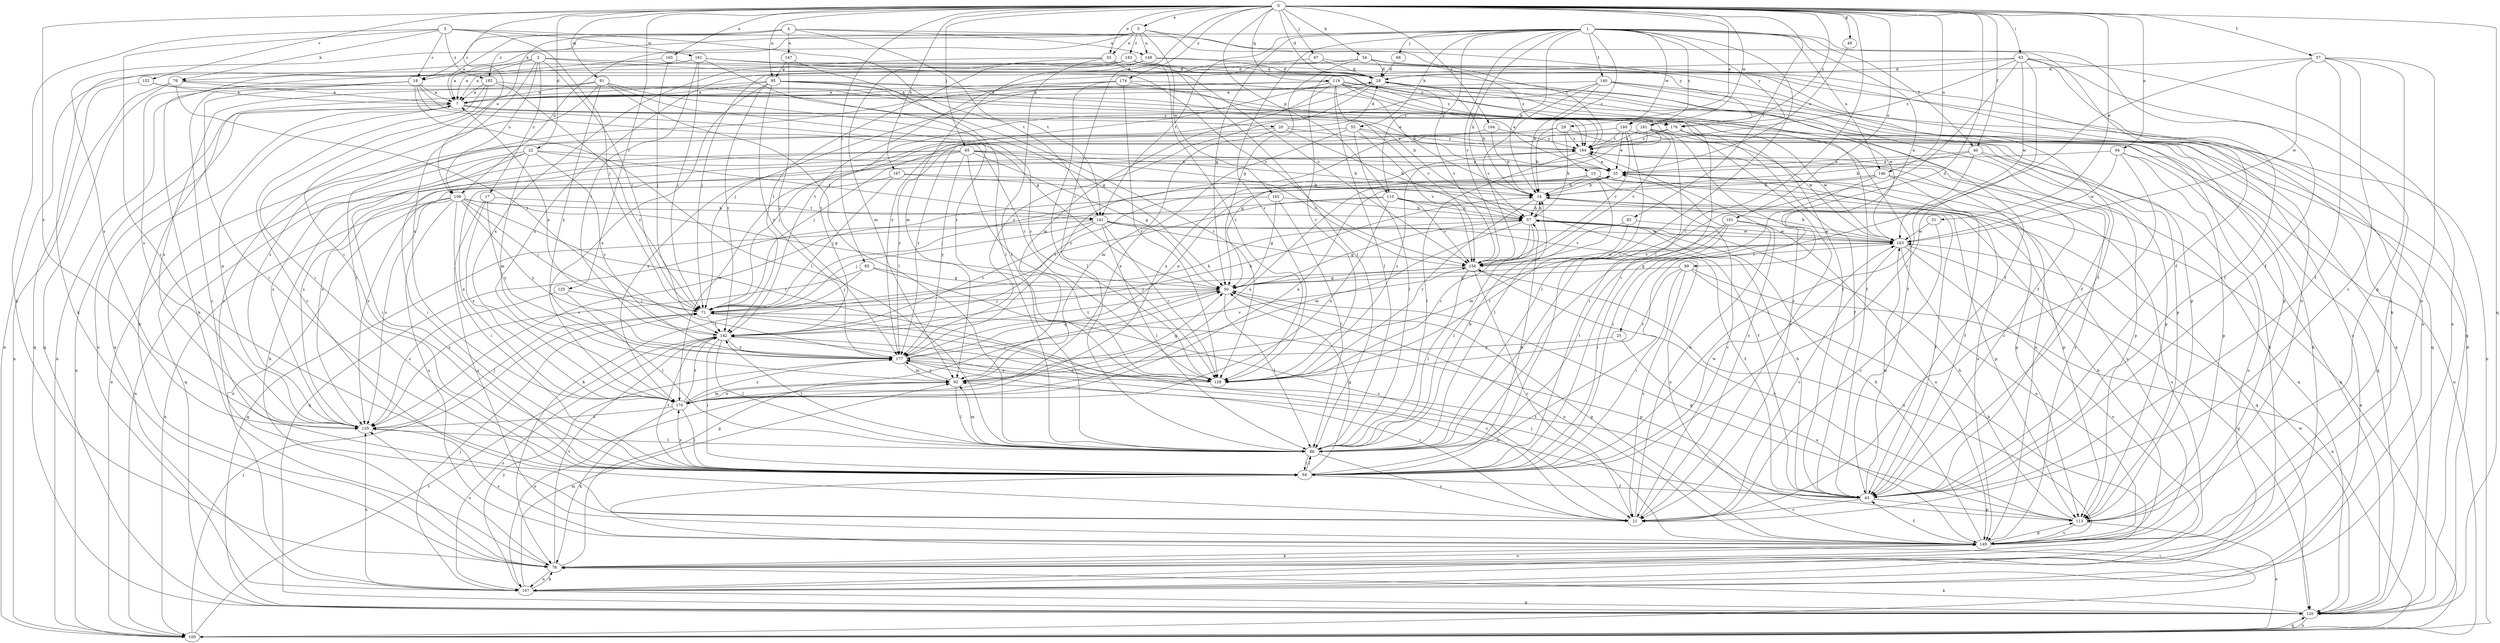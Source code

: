 strict digraph  {
0;
1;
2;
3;
4;
5;
7;
14;
15;
17;
18;
20;
21;
22;
25;
28;
29;
31;
33;
35;
37;
40;
43;
49;
50;
54;
55;
57;
63;
64;
65;
67;
68;
71;
76;
78;
82;
85;
86;
91;
92;
94;
95;
99;
100;
101;
106;
107;
110;
113;
119;
120;
125;
128;
135;
140;
141;
142;
146;
147;
148;
149;
152;
156;
160;
161;
162;
163;
164;
165;
167;
170;
174;
176;
177;
181;
182;
183;
184;
0 -> 5  [label=a];
0 -> 22  [label=d];
0 -> 25  [label=d];
0 -> 28  [label=d];
0 -> 29  [label=e];
0 -> 31  [label=e];
0 -> 33  [label=e];
0 -> 37  [label=f];
0 -> 40  [label=f];
0 -> 49  [label=g];
0 -> 54  [label=h];
0 -> 63  [label=i];
0 -> 65  [label=j];
0 -> 67  [label=j];
0 -> 82  [label=l];
0 -> 85  [label=l];
0 -> 86  [label=l];
0 -> 91  [label=m];
0 -> 94  [label=n];
0 -> 95  [label=n];
0 -> 101  [label=o];
0 -> 106  [label=o];
0 -> 110  [label=p];
0 -> 119  [label=q];
0 -> 120  [label=q];
0 -> 125  [label=r];
0 -> 128  [label=r];
0 -> 135  [label=s];
0 -> 146  [label=u];
0 -> 152  [label=v];
0 -> 160  [label=w];
0 -> 164  [label=x];
0 -> 165  [label=x];
0 -> 167  [label=x];
0 -> 174  [label=y];
0 -> 181  [label=z];
1 -> 14  [label=b];
1 -> 15  [label=c];
1 -> 40  [label=f];
1 -> 43  [label=f];
1 -> 50  [label=g];
1 -> 55  [label=h];
1 -> 57  [label=h];
1 -> 64  [label=i];
1 -> 68  [label=j];
1 -> 76  [label=k];
1 -> 99  [label=n];
1 -> 110  [label=p];
1 -> 128  [label=r];
1 -> 140  [label=t];
1 -> 141  [label=t];
1 -> 146  [label=u];
1 -> 156  [label=v];
1 -> 160  [label=w];
1 -> 176  [label=y];
1 -> 181  [label=z];
2 -> 7  [label=a];
2 -> 17  [label=c];
2 -> 18  [label=c];
2 -> 71  [label=j];
2 -> 106  [label=o];
2 -> 156  [label=v];
2 -> 170  [label=x];
2 -> 176  [label=y];
3 -> 18  [label=c];
3 -> 64  [label=i];
3 -> 71  [label=j];
3 -> 76  [label=k];
3 -> 78  [label=k];
3 -> 141  [label=t];
3 -> 161  [label=w];
3 -> 182  [label=z];
4 -> 7  [label=a];
4 -> 18  [label=c];
4 -> 43  [label=f];
4 -> 64  [label=i];
4 -> 141  [label=t];
4 -> 147  [label=u];
4 -> 148  [label=u];
5 -> 33  [label=e];
5 -> 106  [label=o];
5 -> 135  [label=s];
5 -> 148  [label=u];
5 -> 162  [label=w];
5 -> 176  [label=y];
5 -> 182  [label=z];
5 -> 183  [label=z];
5 -> 184  [label=z];
7 -> 20  [label=c];
7 -> 28  [label=d];
7 -> 100  [label=n];
7 -> 107  [label=o];
7 -> 113  [label=p];
7 -> 176  [label=y];
14 -> 57  [label=h];
14 -> 120  [label=q];
14 -> 128  [label=r];
15 -> 14  [label=b];
15 -> 21  [label=c];
15 -> 86  [label=l];
15 -> 113  [label=p];
15 -> 135  [label=s];
15 -> 149  [label=u];
15 -> 170  [label=x];
17 -> 141  [label=t];
17 -> 149  [label=u];
17 -> 170  [label=x];
17 -> 177  [label=y];
18 -> 7  [label=a];
18 -> 21  [label=c];
18 -> 50  [label=g];
18 -> 64  [label=i];
18 -> 86  [label=l];
18 -> 100  [label=n];
18 -> 128  [label=r];
20 -> 28  [label=d];
20 -> 57  [label=h];
20 -> 92  [label=m];
20 -> 100  [label=n];
20 -> 184  [label=z];
21 -> 35  [label=e];
21 -> 184  [label=z];
22 -> 35  [label=e];
22 -> 64  [label=i];
22 -> 92  [label=m];
22 -> 120  [label=q];
22 -> 135  [label=s];
22 -> 141  [label=t];
22 -> 177  [label=y];
25 -> 149  [label=u];
25 -> 177  [label=y];
28 -> 7  [label=a];
28 -> 14  [label=b];
28 -> 43  [label=f];
28 -> 64  [label=i];
28 -> 142  [label=t];
28 -> 156  [label=v];
28 -> 163  [label=w];
28 -> 177  [label=y];
29 -> 14  [label=b];
29 -> 57  [label=h];
29 -> 120  [label=q];
29 -> 177  [label=y];
29 -> 184  [label=z];
31 -> 21  [label=c];
31 -> 163  [label=w];
33 -> 28  [label=d];
33 -> 86  [label=l];
33 -> 92  [label=m];
33 -> 156  [label=v];
33 -> 170  [label=x];
35 -> 14  [label=b];
35 -> 71  [label=j];
35 -> 113  [label=p];
35 -> 149  [label=u];
37 -> 21  [label=c];
37 -> 28  [label=d];
37 -> 43  [label=f];
37 -> 86  [label=l];
37 -> 113  [label=p];
37 -> 149  [label=u];
37 -> 163  [label=w];
40 -> 14  [label=b];
40 -> 35  [label=e];
40 -> 64  [label=i];
40 -> 107  [label=o];
40 -> 113  [label=p];
43 -> 21  [label=c];
43 -> 57  [label=h];
43 -> 92  [label=m];
43 -> 113  [label=p];
43 -> 142  [label=t];
43 -> 163  [label=w];
49 -> 35  [label=e];
50 -> 71  [label=j];
50 -> 86  [label=l];
50 -> 142  [label=t];
50 -> 149  [label=u];
54 -> 28  [label=d];
54 -> 50  [label=g];
54 -> 78  [label=k];
54 -> 107  [label=o];
54 -> 135  [label=s];
54 -> 142  [label=t];
54 -> 184  [label=z];
55 -> 86  [label=l];
55 -> 113  [label=p];
55 -> 156  [label=v];
55 -> 170  [label=x];
55 -> 177  [label=y];
55 -> 184  [label=z];
57 -> 14  [label=b];
57 -> 50  [label=g];
57 -> 86  [label=l];
57 -> 92  [label=m];
57 -> 128  [label=r];
57 -> 163  [label=w];
63 -> 28  [label=d];
63 -> 43  [label=f];
63 -> 64  [label=i];
63 -> 86  [label=l];
63 -> 107  [label=o];
63 -> 128  [label=r];
63 -> 149  [label=u];
63 -> 163  [label=w];
63 -> 184  [label=z];
64 -> 43  [label=f];
64 -> 50  [label=g];
64 -> 57  [label=h];
64 -> 86  [label=l];
64 -> 142  [label=t];
64 -> 163  [label=w];
64 -> 170  [label=x];
65 -> 14  [label=b];
65 -> 35  [label=e];
65 -> 50  [label=g];
65 -> 64  [label=i];
65 -> 78  [label=k];
65 -> 128  [label=r];
65 -> 135  [label=s];
65 -> 156  [label=v];
65 -> 170  [label=x];
65 -> 177  [label=y];
67 -> 28  [label=d];
67 -> 71  [label=j];
67 -> 149  [label=u];
68 -> 28  [label=d];
71 -> 57  [label=h];
71 -> 113  [label=p];
71 -> 128  [label=r];
71 -> 142  [label=t];
76 -> 7  [label=a];
76 -> 43  [label=f];
76 -> 100  [label=n];
76 -> 120  [label=q];
76 -> 142  [label=t];
78 -> 50  [label=g];
78 -> 107  [label=o];
78 -> 135  [label=s];
78 -> 142  [label=t];
78 -> 149  [label=u];
82 -> 128  [label=r];
82 -> 156  [label=v];
82 -> 163  [label=w];
85 -> 21  [label=c];
85 -> 50  [label=g];
85 -> 71  [label=j];
85 -> 135  [label=s];
86 -> 14  [label=b];
86 -> 21  [label=c];
86 -> 64  [label=i];
86 -> 92  [label=m];
86 -> 142  [label=t];
91 -> 7  [label=a];
91 -> 21  [label=c];
91 -> 50  [label=g];
91 -> 86  [label=l];
91 -> 128  [label=r];
91 -> 135  [label=s];
91 -> 177  [label=y];
92 -> 50  [label=g];
92 -> 86  [label=l];
92 -> 107  [label=o];
92 -> 170  [label=x];
92 -> 177  [label=y];
94 -> 21  [label=c];
94 -> 35  [label=e];
94 -> 113  [label=p];
94 -> 120  [label=q];
94 -> 163  [label=w];
95 -> 7  [label=a];
95 -> 21  [label=c];
95 -> 35  [label=e];
95 -> 78  [label=k];
95 -> 113  [label=p];
95 -> 128  [label=r];
95 -> 142  [label=t];
95 -> 170  [label=x];
95 -> 177  [label=y];
99 -> 21  [label=c];
99 -> 50  [label=g];
99 -> 64  [label=i];
99 -> 78  [label=k];
99 -> 100  [label=n];
99 -> 128  [label=r];
100 -> 35  [label=e];
100 -> 64  [label=i];
100 -> 71  [label=j];
100 -> 120  [label=q];
100 -> 142  [label=t];
101 -> 64  [label=i];
101 -> 86  [label=l];
101 -> 92  [label=m];
101 -> 149  [label=u];
101 -> 163  [label=w];
106 -> 50  [label=g];
106 -> 57  [label=h];
106 -> 64  [label=i];
106 -> 71  [label=j];
106 -> 100  [label=n];
106 -> 107  [label=o];
106 -> 128  [label=r];
106 -> 135  [label=s];
106 -> 149  [label=u];
106 -> 177  [label=y];
107 -> 7  [label=a];
107 -> 71  [label=j];
107 -> 78  [label=k];
107 -> 92  [label=m];
107 -> 120  [label=q];
107 -> 135  [label=s];
107 -> 177  [label=y];
110 -> 43  [label=f];
110 -> 57  [label=h];
110 -> 78  [label=k];
110 -> 113  [label=p];
110 -> 135  [label=s];
110 -> 156  [label=v];
110 -> 170  [label=x];
113 -> 50  [label=g];
113 -> 57  [label=h];
113 -> 100  [label=n];
113 -> 149  [label=u];
113 -> 156  [label=v];
119 -> 7  [label=a];
119 -> 14  [label=b];
119 -> 35  [label=e];
119 -> 43  [label=f];
119 -> 71  [label=j];
119 -> 86  [label=l];
119 -> 92  [label=m];
119 -> 113  [label=p];
119 -> 120  [label=q];
119 -> 156  [label=v];
119 -> 177  [label=y];
120 -> 28  [label=d];
120 -> 78  [label=k];
120 -> 100  [label=n];
120 -> 163  [label=w];
125 -> 71  [label=j];
125 -> 86  [label=l];
125 -> 135  [label=s];
128 -> 177  [label=y];
128 -> 184  [label=z];
135 -> 7  [label=a];
135 -> 71  [label=j];
135 -> 86  [label=l];
140 -> 7  [label=a];
140 -> 14  [label=b];
140 -> 100  [label=n];
140 -> 107  [label=o];
140 -> 120  [label=q];
140 -> 135  [label=s];
140 -> 156  [label=v];
141 -> 43  [label=f];
141 -> 71  [label=j];
141 -> 86  [label=l];
141 -> 120  [label=q];
141 -> 128  [label=r];
141 -> 142  [label=t];
141 -> 149  [label=u];
141 -> 163  [label=w];
142 -> 7  [label=a];
142 -> 14  [label=b];
142 -> 21  [label=c];
142 -> 64  [label=i];
142 -> 86  [label=l];
142 -> 107  [label=o];
142 -> 177  [label=y];
146 -> 14  [label=b];
146 -> 43  [label=f];
146 -> 64  [label=i];
146 -> 107  [label=o];
146 -> 142  [label=t];
147 -> 86  [label=l];
147 -> 177  [label=y];
147 -> 95  [label=g];
148 -> 28  [label=d];
148 -> 43  [label=f];
148 -> 92  [label=m];
148 -> 170  [label=x];
149 -> 14  [label=b];
149 -> 43  [label=f];
149 -> 50  [label=g];
149 -> 57  [label=h];
149 -> 71  [label=j];
149 -> 78  [label=k];
149 -> 113  [label=p];
149 -> 135  [label=s];
149 -> 184  [label=z];
152 -> 7  [label=a];
152 -> 43  [label=f];
152 -> 120  [label=q];
156 -> 21  [label=c];
156 -> 50  [label=g];
156 -> 71  [label=j];
156 -> 86  [label=l];
156 -> 149  [label=u];
156 -> 163  [label=w];
160 -> 35  [label=e];
160 -> 71  [label=j];
160 -> 78  [label=k];
160 -> 86  [label=l];
160 -> 100  [label=n];
160 -> 156  [label=v];
160 -> 184  [label=z];
161 -> 7  [label=a];
161 -> 28  [label=d];
161 -> 43  [label=f];
161 -> 71  [label=j];
161 -> 78  [label=k];
161 -> 128  [label=r];
161 -> 142  [label=t];
161 -> 184  [label=z];
162 -> 50  [label=g];
162 -> 57  [label=h];
162 -> 86  [label=l];
162 -> 120  [label=q];
163 -> 14  [label=b];
163 -> 21  [label=c];
163 -> 50  [label=g];
163 -> 107  [label=o];
163 -> 120  [label=q];
163 -> 149  [label=u];
163 -> 156  [label=v];
164 -> 14  [label=b];
164 -> 177  [label=y];
164 -> 184  [label=z];
165 -> 7  [label=a];
165 -> 28  [label=d];
165 -> 71  [label=j];
167 -> 14  [label=b];
167 -> 43  [label=f];
167 -> 71  [label=j];
167 -> 170  [label=x];
170 -> 35  [label=e];
170 -> 64  [label=i];
170 -> 78  [label=k];
170 -> 92  [label=m];
170 -> 135  [label=s];
170 -> 142  [label=t];
170 -> 177  [label=y];
174 -> 7  [label=a];
174 -> 43  [label=f];
174 -> 64  [label=i];
174 -> 86  [label=l];
174 -> 128  [label=r];
174 -> 184  [label=z];
176 -> 21  [label=c];
176 -> 43  [label=f];
176 -> 71  [label=j];
176 -> 163  [label=w];
176 -> 170  [label=x];
176 -> 184  [label=z];
177 -> 21  [label=c];
177 -> 35  [label=e];
177 -> 50  [label=g];
177 -> 92  [label=m];
177 -> 128  [label=r];
177 -> 156  [label=v];
181 -> 50  [label=g];
181 -> 64  [label=i];
181 -> 78  [label=k];
181 -> 156  [label=v];
181 -> 163  [label=w];
181 -> 170  [label=x];
181 -> 184  [label=z];
182 -> 7  [label=a];
182 -> 21  [label=c];
182 -> 57  [label=h];
182 -> 64  [label=i];
182 -> 177  [label=y];
183 -> 28  [label=d];
183 -> 78  [label=k];
183 -> 86  [label=l];
183 -> 100  [label=n];
183 -> 120  [label=q];
183 -> 128  [label=r];
183 -> 142  [label=t];
184 -> 35  [label=e];
184 -> 86  [label=l];
184 -> 100  [label=n];
184 -> 120  [label=q];
184 -> 135  [label=s];
184 -> 149  [label=u];
}
